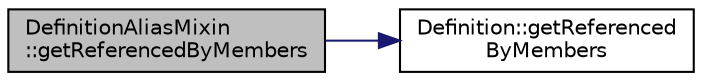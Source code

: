 digraph "DefinitionAliasMixin::getReferencedByMembers"
{
 // LATEX_PDF_SIZE
  edge [fontname="Helvetica",fontsize="10",labelfontname="Helvetica",labelfontsize="10"];
  node [fontname="Helvetica",fontsize="10",shape=record];
  rankdir="LR";
  Node1 [label="DefinitionAliasMixin\l::getReferencedByMembers",height=0.2,width=0.4,color="black", fillcolor="grey75", style="filled", fontcolor="black",tooltip=" "];
  Node1 -> Node2 [color="midnightblue",fontsize="10",style="solid",fontname="Helvetica"];
  Node2 [label="Definition::getReferenced\lByMembers",height=0.2,width=0.4,color="black", fillcolor="white", style="filled",URL="$classDefinition.html#ad3359130ee4ef83bdf7ce453fb3d1525",tooltip=" "];
}
